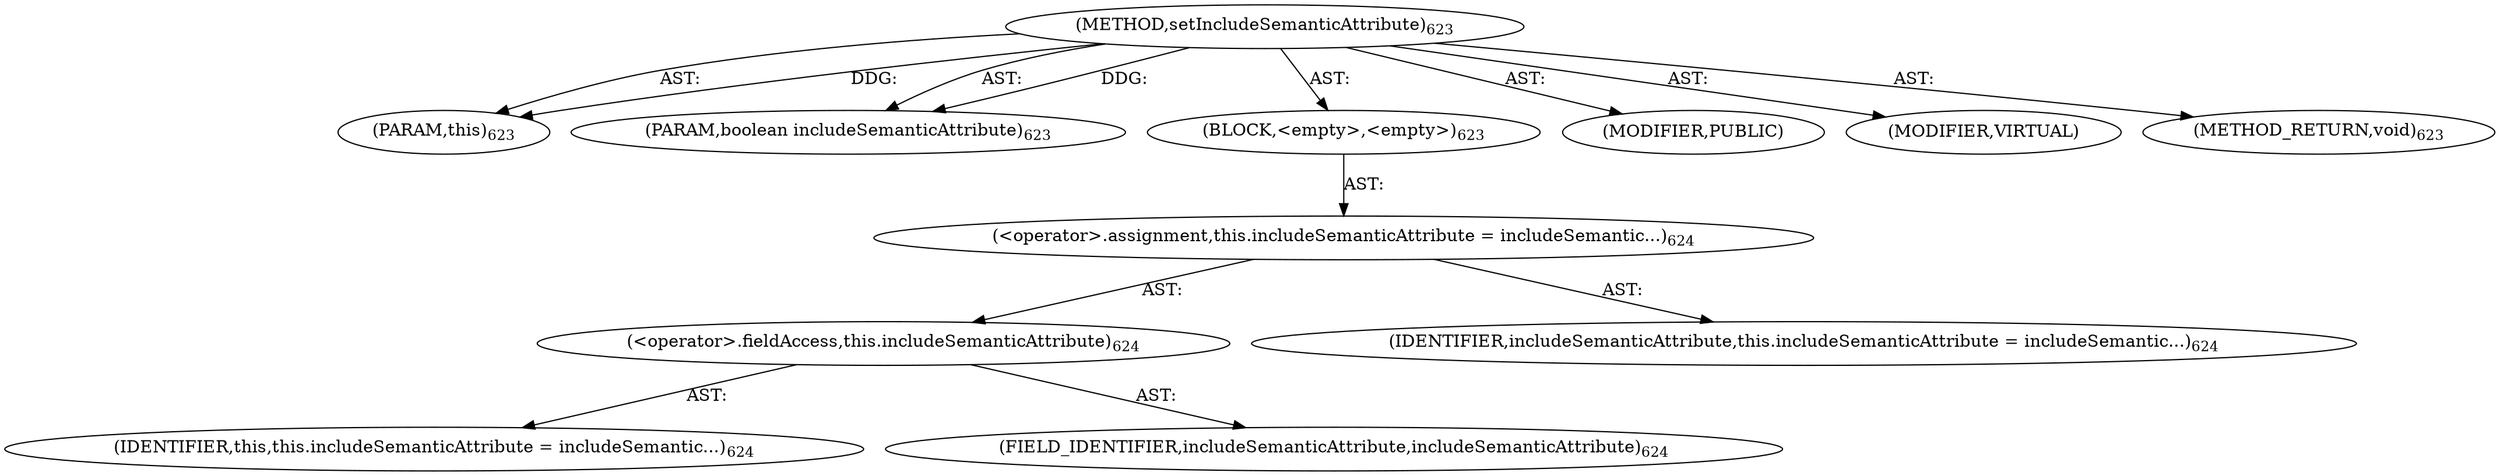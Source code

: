 digraph "setIncludeSemanticAttribute" {  
"111669149713" [label = <(METHOD,setIncludeSemanticAttribute)<SUB>623</SUB>> ]
"115964117005" [label = <(PARAM,this)<SUB>623</SUB>> ]
"115964117039" [label = <(PARAM,boolean includeSemanticAttribute)<SUB>623</SUB>> ]
"25769803853" [label = <(BLOCK,&lt;empty&gt;,&lt;empty&gt;)<SUB>623</SUB>> ]
"30064771380" [label = <(&lt;operator&gt;.assignment,this.includeSemanticAttribute = includeSemantic...)<SUB>624</SUB>> ]
"30064771381" [label = <(&lt;operator&gt;.fieldAccess,this.includeSemanticAttribute)<SUB>624</SUB>> ]
"68719476769" [label = <(IDENTIFIER,this,this.includeSemanticAttribute = includeSemantic...)<SUB>624</SUB>> ]
"55834574905" [label = <(FIELD_IDENTIFIER,includeSemanticAttribute,includeSemanticAttribute)<SUB>624</SUB>> ]
"68719477024" [label = <(IDENTIFIER,includeSemanticAttribute,this.includeSemanticAttribute = includeSemantic...)<SUB>624</SUB>> ]
"133143986233" [label = <(MODIFIER,PUBLIC)> ]
"133143986234" [label = <(MODIFIER,VIRTUAL)> ]
"128849018897" [label = <(METHOD_RETURN,void)<SUB>623</SUB>> ]
  "111669149713" -> "115964117005"  [ label = "AST: "] 
  "111669149713" -> "115964117039"  [ label = "AST: "] 
  "111669149713" -> "25769803853"  [ label = "AST: "] 
  "111669149713" -> "133143986233"  [ label = "AST: "] 
  "111669149713" -> "133143986234"  [ label = "AST: "] 
  "111669149713" -> "128849018897"  [ label = "AST: "] 
  "25769803853" -> "30064771380"  [ label = "AST: "] 
  "30064771380" -> "30064771381"  [ label = "AST: "] 
  "30064771380" -> "68719477024"  [ label = "AST: "] 
  "30064771381" -> "68719476769"  [ label = "AST: "] 
  "30064771381" -> "55834574905"  [ label = "AST: "] 
  "111669149713" -> "115964117005"  [ label = "DDG: "] 
  "111669149713" -> "115964117039"  [ label = "DDG: "] 
}
